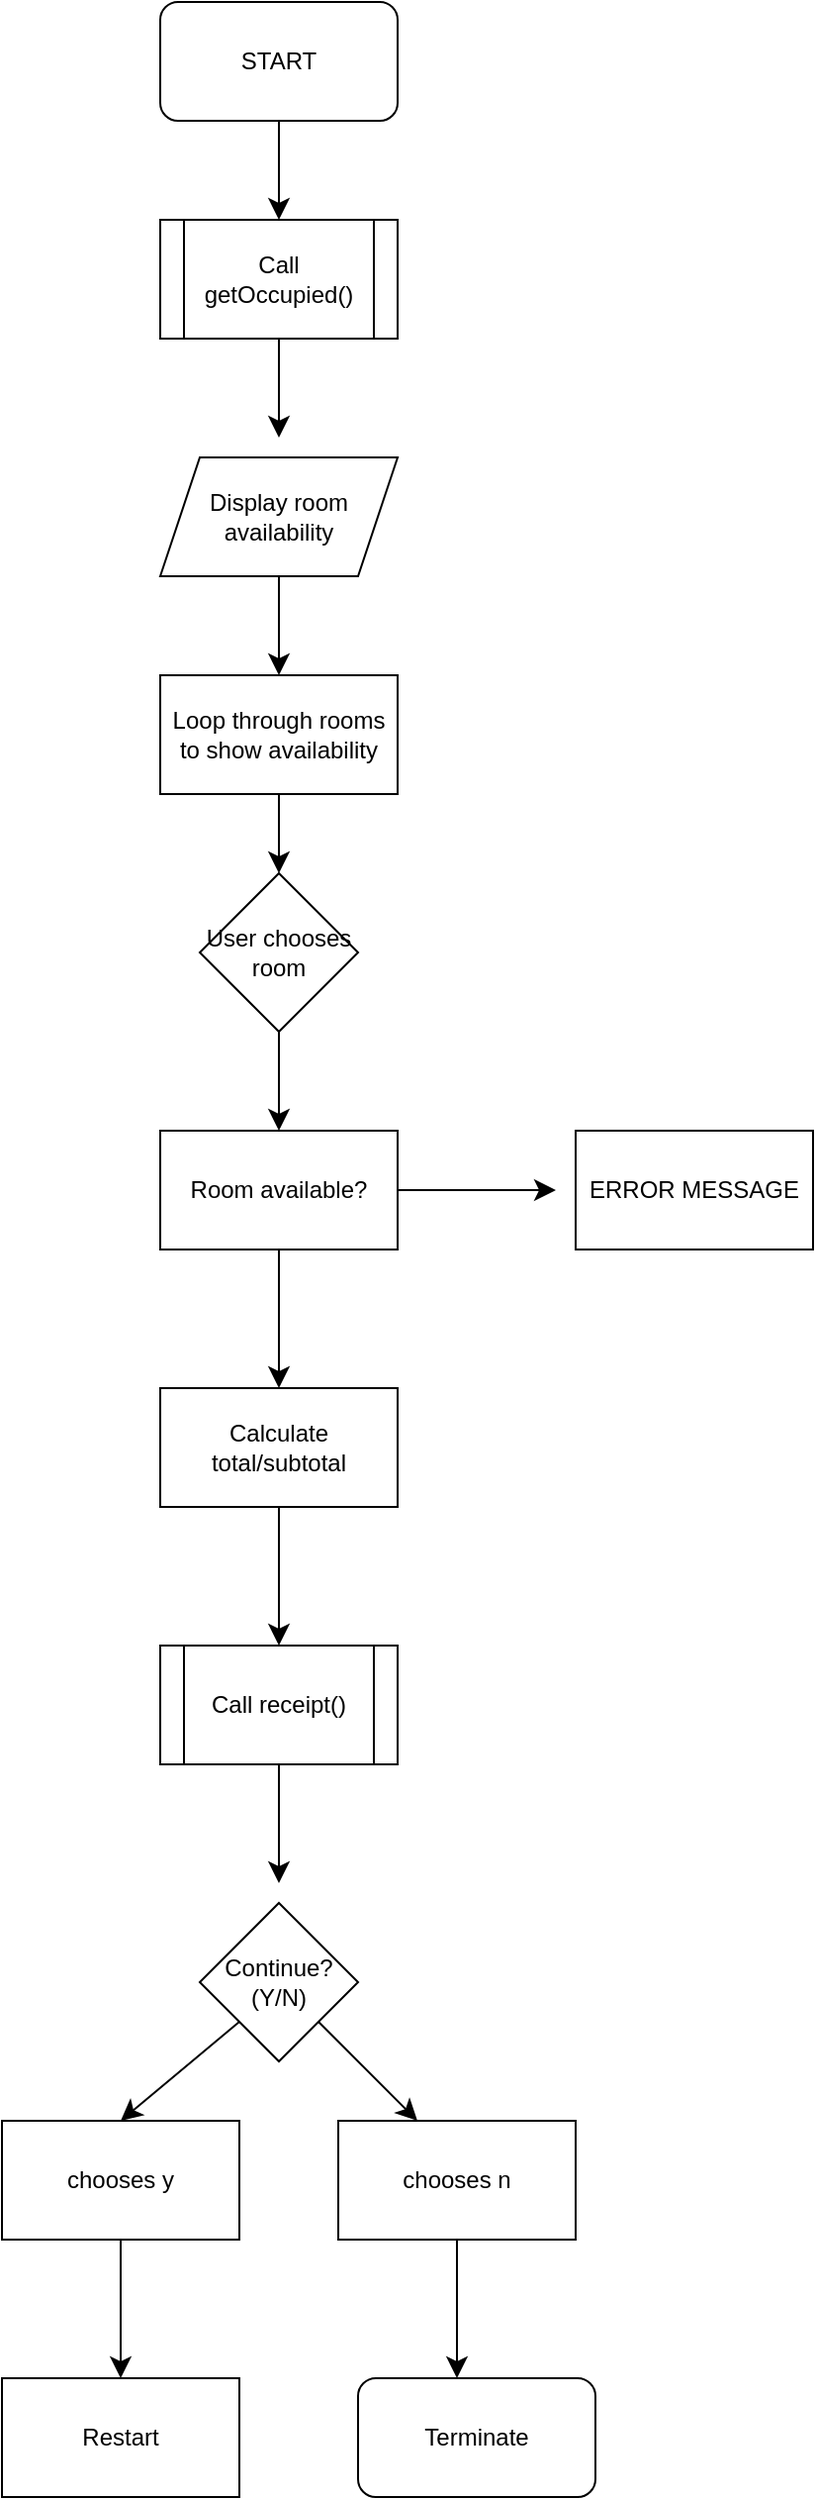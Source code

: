 <mxfile version="25.0.1">
  <diagram name="Page-1" id="7brMwudvz0StsuM95E3A">
    <mxGraphModel dx="564" dy="813" grid="1" gridSize="10" guides="1" tooltips="1" connect="1" arrows="1" fold="1" page="1" pageScale="1" pageWidth="850" pageHeight="1100" math="0" shadow="0">
      <root>
        <mxCell id="0" />
        <mxCell id="1" parent="0" />
        <mxCell id="JbJFJqCZUKjm2XvyqUBP-20" value="START" style="rounded=1;whiteSpace=wrap;html=1;" vertex="1" parent="1">
          <mxGeometry x="240" y="50" width="120" height="60" as="geometry" />
        </mxCell>
        <mxCell id="JbJFJqCZUKjm2XvyqUBP-21" value="" style="endArrow=classic;html=1;rounded=0;fontSize=12;startSize=8;endSize=8;curved=1;exitX=0.5;exitY=1;exitDx=0;exitDy=0;" edge="1" parent="1" source="JbJFJqCZUKjm2XvyqUBP-20">
          <mxGeometry width="50" height="50" relative="1" as="geometry">
            <mxPoint x="270" y="190" as="sourcePoint" />
            <mxPoint x="300" y="160" as="targetPoint" />
          </mxGeometry>
        </mxCell>
        <mxCell id="JbJFJqCZUKjm2XvyqUBP-22" value="Call getOccupied()" style="shape=process;whiteSpace=wrap;html=1;backgroundOutline=1;" vertex="1" parent="1">
          <mxGeometry x="240" y="160" width="120" height="60" as="geometry" />
        </mxCell>
        <mxCell id="JbJFJqCZUKjm2XvyqUBP-23" value="" style="endArrow=classic;html=1;rounded=0;fontSize=12;startSize=8;endSize=8;curved=1;exitX=0.5;exitY=1;exitDx=0;exitDy=0;" edge="1" parent="1" source="JbJFJqCZUKjm2XvyqUBP-22">
          <mxGeometry width="50" height="50" relative="1" as="geometry">
            <mxPoint x="240" y="320" as="sourcePoint" />
            <mxPoint x="300" y="270" as="targetPoint" />
          </mxGeometry>
        </mxCell>
        <mxCell id="JbJFJqCZUKjm2XvyqUBP-24" value="Display room availability" style="shape=parallelogram;perimeter=parallelogramPerimeter;whiteSpace=wrap;html=1;fixedSize=1;" vertex="1" parent="1">
          <mxGeometry x="240" y="280" width="120" height="60" as="geometry" />
        </mxCell>
        <mxCell id="JbJFJqCZUKjm2XvyqUBP-25" value="" style="endArrow=classic;html=1;rounded=0;fontSize=12;startSize=8;endSize=8;curved=1;exitX=0.5;exitY=1;exitDx=0;exitDy=0;" edge="1" parent="1" source="JbJFJqCZUKjm2XvyqUBP-24">
          <mxGeometry width="50" height="50" relative="1" as="geometry">
            <mxPoint x="240" y="320" as="sourcePoint" />
            <mxPoint x="300" y="390" as="targetPoint" />
          </mxGeometry>
        </mxCell>
        <mxCell id="JbJFJqCZUKjm2XvyqUBP-26" value="Loop through rooms to show availability" style="rounded=0;whiteSpace=wrap;html=1;" vertex="1" parent="1">
          <mxGeometry x="240" y="390" width="120" height="60" as="geometry" />
        </mxCell>
        <mxCell id="JbJFJqCZUKjm2XvyqUBP-27" value="" style="endArrow=classic;html=1;rounded=0;fontSize=12;startSize=8;endSize=8;curved=1;exitX=0.5;exitY=1;exitDx=0;exitDy=0;" edge="1" parent="1" source="JbJFJqCZUKjm2XvyqUBP-26">
          <mxGeometry width="50" height="50" relative="1" as="geometry">
            <mxPoint x="240" y="320" as="sourcePoint" />
            <mxPoint x="300" y="490" as="targetPoint" />
          </mxGeometry>
        </mxCell>
        <mxCell id="JbJFJqCZUKjm2XvyqUBP-28" value="User chooses room" style="rhombus;whiteSpace=wrap;html=1;" vertex="1" parent="1">
          <mxGeometry x="260" y="490" width="80" height="80" as="geometry" />
        </mxCell>
        <mxCell id="JbJFJqCZUKjm2XvyqUBP-29" value="" style="endArrow=classic;html=1;rounded=0;fontSize=12;startSize=8;endSize=8;curved=1;exitX=0.5;exitY=1;exitDx=0;exitDy=0;" edge="1" parent="1" source="JbJFJqCZUKjm2XvyqUBP-28">
          <mxGeometry width="50" height="50" relative="1" as="geometry">
            <mxPoint x="320" y="670" as="sourcePoint" />
            <mxPoint x="300" y="620" as="targetPoint" />
          </mxGeometry>
        </mxCell>
        <mxCell id="JbJFJqCZUKjm2XvyqUBP-30" value="Room available?" style="rounded=0;whiteSpace=wrap;html=1;" vertex="1" parent="1">
          <mxGeometry x="240" y="620" width="120" height="60" as="geometry" />
        </mxCell>
        <mxCell id="JbJFJqCZUKjm2XvyqUBP-31" value="" style="endArrow=classic;html=1;rounded=0;fontSize=12;startSize=8;endSize=8;curved=1;exitX=1;exitY=0.5;exitDx=0;exitDy=0;" edge="1" parent="1" source="JbJFJqCZUKjm2XvyqUBP-30">
          <mxGeometry width="50" height="50" relative="1" as="geometry">
            <mxPoint x="410" y="680" as="sourcePoint" />
            <mxPoint x="440" y="650" as="targetPoint" />
          </mxGeometry>
        </mxCell>
        <mxCell id="JbJFJqCZUKjm2XvyqUBP-32" value="ERROR MESSAGE" style="rounded=0;whiteSpace=wrap;html=1;" vertex="1" parent="1">
          <mxGeometry x="450" y="620" width="120" height="60" as="geometry" />
        </mxCell>
        <mxCell id="JbJFJqCZUKjm2XvyqUBP-33" value="Calculate total/subtotal" style="rounded=0;whiteSpace=wrap;html=1;" vertex="1" parent="1">
          <mxGeometry x="240" y="750" width="120" height="60" as="geometry" />
        </mxCell>
        <mxCell id="JbJFJqCZUKjm2XvyqUBP-34" value="" style="endArrow=classic;html=1;rounded=0;fontSize=12;startSize=8;endSize=8;curved=1;exitX=0.5;exitY=1;exitDx=0;exitDy=0;entryX=0.5;entryY=0;entryDx=0;entryDy=0;" edge="1" parent="1" source="JbJFJqCZUKjm2XvyqUBP-30" target="JbJFJqCZUKjm2XvyqUBP-33">
          <mxGeometry width="50" height="50" relative="1" as="geometry">
            <mxPoint x="250" y="520" as="sourcePoint" />
            <mxPoint x="300" y="470" as="targetPoint" />
          </mxGeometry>
        </mxCell>
        <mxCell id="JbJFJqCZUKjm2XvyqUBP-35" value="Call receipt()" style="shape=process;whiteSpace=wrap;html=1;backgroundOutline=1;" vertex="1" parent="1">
          <mxGeometry x="240" y="880" width="120" height="60" as="geometry" />
        </mxCell>
        <mxCell id="JbJFJqCZUKjm2XvyqUBP-36" value="" style="endArrow=classic;html=1;rounded=0;fontSize=12;startSize=8;endSize=8;curved=1;exitX=0.5;exitY=1;exitDx=0;exitDy=0;entryX=0.5;entryY=0;entryDx=0;entryDy=0;" edge="1" parent="1" source="JbJFJqCZUKjm2XvyqUBP-33" target="JbJFJqCZUKjm2XvyqUBP-35">
          <mxGeometry width="50" height="50" relative="1" as="geometry">
            <mxPoint x="250" y="750" as="sourcePoint" />
            <mxPoint x="300" y="700" as="targetPoint" />
          </mxGeometry>
        </mxCell>
        <mxCell id="JbJFJqCZUKjm2XvyqUBP-37" value="" style="endArrow=classic;html=1;rounded=0;fontSize=12;startSize=8;endSize=8;curved=1;exitX=0.5;exitY=1;exitDx=0;exitDy=0;" edge="1" parent="1" source="JbJFJqCZUKjm2XvyqUBP-35">
          <mxGeometry width="50" height="50" relative="1" as="geometry">
            <mxPoint x="250" y="950" as="sourcePoint" />
            <mxPoint x="300" y="1000" as="targetPoint" />
          </mxGeometry>
        </mxCell>
        <mxCell id="JbJFJqCZUKjm2XvyqUBP-38" value="Continue?&lt;div&gt;(Y/N)&lt;/div&gt;" style="rhombus;whiteSpace=wrap;html=1;" vertex="1" parent="1">
          <mxGeometry x="260" y="1010" width="80" height="80" as="geometry" />
        </mxCell>
        <mxCell id="JbJFJqCZUKjm2XvyqUBP-39" value="" style="endArrow=classic;html=1;rounded=0;fontSize=12;startSize=8;endSize=8;curved=1;exitX=0;exitY=1;exitDx=0;exitDy=0;" edge="1" parent="1" source="JbJFJqCZUKjm2XvyqUBP-38">
          <mxGeometry width="50" height="50" relative="1" as="geometry">
            <mxPoint x="70" y="1090" as="sourcePoint" />
            <mxPoint x="220" y="1120" as="targetPoint" />
          </mxGeometry>
        </mxCell>
        <mxCell id="JbJFJqCZUKjm2XvyqUBP-40" value="" style="endArrow=classic;html=1;rounded=0;fontSize=12;startSize=8;endSize=8;curved=1;exitX=1;exitY=1;exitDx=0;exitDy=0;" edge="1" parent="1" source="JbJFJqCZUKjm2XvyqUBP-38">
          <mxGeometry width="50" height="50" relative="1" as="geometry">
            <mxPoint x="250" y="1050" as="sourcePoint" />
            <mxPoint x="370" y="1120" as="targetPoint" />
          </mxGeometry>
        </mxCell>
        <mxCell id="JbJFJqCZUKjm2XvyqUBP-41" value="chooses y" style="rounded=0;whiteSpace=wrap;html=1;" vertex="1" parent="1">
          <mxGeometry x="160" y="1120" width="120" height="60" as="geometry" />
        </mxCell>
        <mxCell id="JbJFJqCZUKjm2XvyqUBP-43" value="chooses n" style="rounded=0;whiteSpace=wrap;html=1;" vertex="1" parent="1">
          <mxGeometry x="330" y="1120" width="120" height="60" as="geometry" />
        </mxCell>
        <mxCell id="JbJFJqCZUKjm2XvyqUBP-44" value="" style="endArrow=classic;html=1;rounded=0;fontSize=12;startSize=8;endSize=8;curved=1;exitX=0.5;exitY=1;exitDx=0;exitDy=0;" edge="1" parent="1" source="JbJFJqCZUKjm2XvyqUBP-41">
          <mxGeometry width="50" height="50" relative="1" as="geometry">
            <mxPoint x="240" y="1300" as="sourcePoint" />
            <mxPoint x="220" y="1250" as="targetPoint" />
          </mxGeometry>
        </mxCell>
        <mxCell id="JbJFJqCZUKjm2XvyqUBP-45" value="" style="endArrow=classic;html=1;rounded=0;fontSize=12;startSize=8;endSize=8;curved=1;exitX=0.5;exitY=1;exitDx=0;exitDy=0;" edge="1" parent="1" source="JbJFJqCZUKjm2XvyqUBP-43">
          <mxGeometry width="50" height="50" relative="1" as="geometry">
            <mxPoint x="400" y="1270" as="sourcePoint" />
            <mxPoint x="390" y="1250" as="targetPoint" />
          </mxGeometry>
        </mxCell>
        <mxCell id="JbJFJqCZUKjm2XvyqUBP-46" value="Restart" style="rounded=0;whiteSpace=wrap;html=1;" vertex="1" parent="1">
          <mxGeometry x="160" y="1250" width="120" height="60" as="geometry" />
        </mxCell>
        <mxCell id="JbJFJqCZUKjm2XvyqUBP-47" value="Terminate" style="rounded=1;whiteSpace=wrap;html=1;" vertex="1" parent="1">
          <mxGeometry x="340" y="1250" width="120" height="60" as="geometry" />
        </mxCell>
      </root>
    </mxGraphModel>
  </diagram>
</mxfile>

